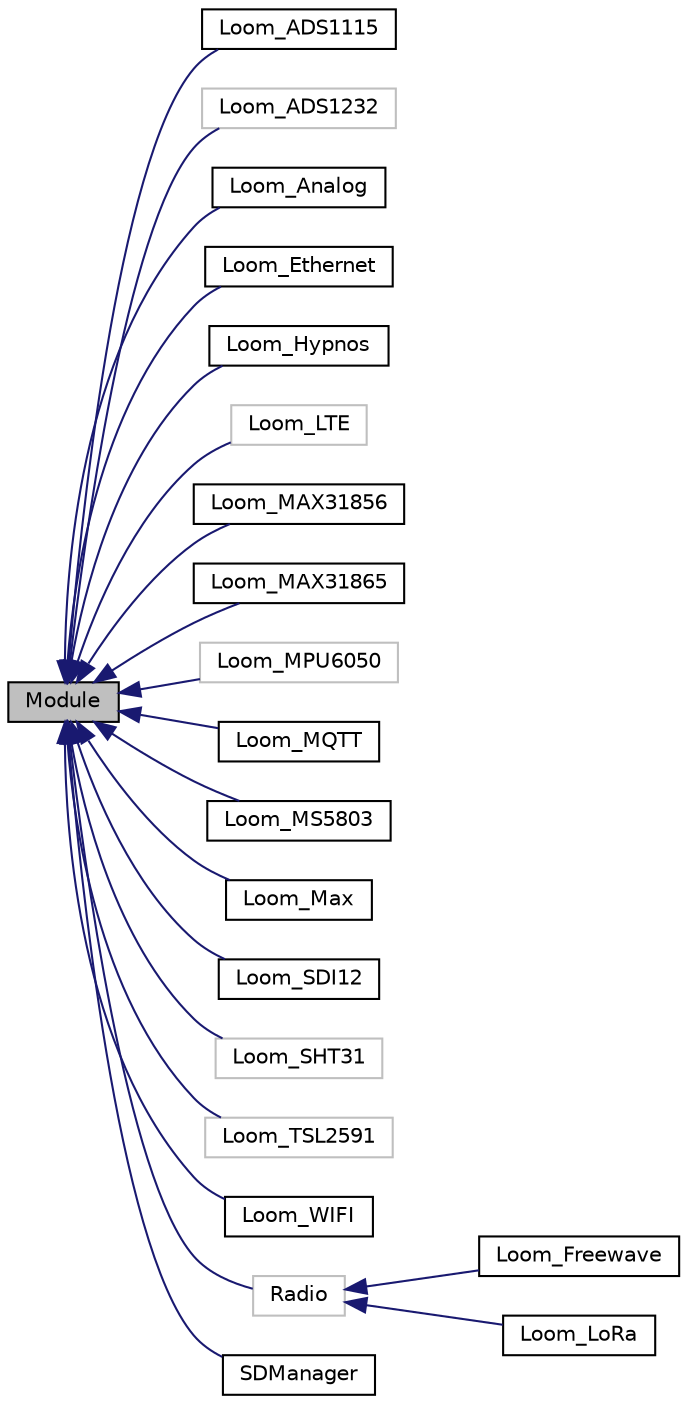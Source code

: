 digraph "Module"
{
 // LATEX_PDF_SIZE
  edge [fontname="Helvetica",fontsize="10",labelfontname="Helvetica",labelfontsize="10"];
  node [fontname="Helvetica",fontsize="10",shape=record];
  rankdir="LR";
  Node1 [label="Module",height=0.2,width=0.4,color="black", fillcolor="grey75", style="filled", fontcolor="black",tooltip="General overarching interface to provide basic unified functionality."];
  Node1 -> Node2 [dir="back",color="midnightblue",fontsize="10",style="solid",fontname="Helvetica"];
  Node2 [label="Loom_ADS1115",height=0.2,width=0.4,color="black", fillcolor="white", style="filled",URL="$class_loom___a_d_s1115.html",tooltip="Functionality for the ADS1115."];
  Node1 -> Node3 [dir="back",color="midnightblue",fontsize="10",style="solid",fontname="Helvetica"];
  Node3 [label="Loom_ADS1232",height=0.2,width=0.4,color="grey75", fillcolor="white", style="filled",URL="$class_loom___a_d_s1232.html",tooltip=" "];
  Node1 -> Node4 [dir="back",color="midnightblue",fontsize="10",style="solid",fontname="Helvetica"];
  Node4 [label="Loom_Analog",height=0.2,width=0.4,color="black", fillcolor="white", style="filled",URL="$class_loom___analog.html",tooltip="Used to read Analog voltages from the analog pins on the feather M0."];
  Node1 -> Node5 [dir="back",color="midnightblue",fontsize="10",style="solid",fontname="Helvetica"];
  Node5 [label="Loom_Ethernet",height=0.2,width=0.4,color="black", fillcolor="white", style="filled",URL="$class_loom___ethernet.html",tooltip="WiFi 101 library integrated with the manager to allow for easy sleep."];
  Node1 -> Node6 [dir="back",color="midnightblue",fontsize="10",style="solid",fontname="Helvetica"];
  Node6 [label="Loom_Hypnos",height=0.2,width=0.4,color="black", fillcolor="white", style="filled",URL="$class_loom___hypnos.html",tooltip="All in one driver for the Hypnos board."];
  Node1 -> Node7 [dir="back",color="midnightblue",fontsize="10",style="solid",fontname="Helvetica"];
  Node7 [label="Loom_LTE",height=0.2,width=0.4,color="grey75", fillcolor="white", style="filled",URL="$class_loom___l_t_e.html",tooltip=" "];
  Node1 -> Node8 [dir="back",color="midnightblue",fontsize="10",style="solid",fontname="Helvetica"];
  Node8 [label="Loom_MAX31856",height=0.2,width=0.4,color="black", fillcolor="white", style="filled",URL="$class_loom___m_a_x31856.html",tooltip="Class for managing the MAX31865 NOT TO BE CONFUSED WITH THE MAX31865."];
  Node1 -> Node9 [dir="back",color="midnightblue",fontsize="10",style="solid",fontname="Helvetica"];
  Node9 [label="Loom_MAX31865",height=0.2,width=0.4,color="black", fillcolor="white", style="filled",URL="$class_loom___m_a_x31865.html",tooltip="Class for managing the MAX31865 NOT TO BE CONFUSED WITH THE MAX31865."];
  Node1 -> Node10 [dir="back",color="midnightblue",fontsize="10",style="solid",fontname="Helvetica"];
  Node10 [label="Loom_MPU6050",height=0.2,width=0.4,color="grey75", fillcolor="white", style="filled",URL="$class_loom___m_p_u6050.html",tooltip=" "];
  Node1 -> Node11 [dir="back",color="midnightblue",fontsize="10",style="solid",fontname="Helvetica"];
  Node11 [label="Loom_MQTT",height=0.2,width=0.4,color="black", fillcolor="white", style="filled",URL="$class_loom___m_q_t_t.html",tooltip="Platform for logging data to MQTT for logging to a remote database."];
  Node1 -> Node12 [dir="back",color="midnightblue",fontsize="10",style="solid",fontname="Helvetica"];
  Node12 [label="Loom_MS5803",height=0.2,width=0.4,color="black", fillcolor="white", style="filled",URL="$class_loom___m_s5803.html",tooltip="Interface for the MS5803 Atmospheric Pressure / Temperature sensor module."];
  Node1 -> Node13 [dir="back",color="midnightblue",fontsize="10",style="solid",fontname="Helvetica"];
  Node13 [label="Loom_Max",height=0.2,width=0.4,color="black", fillcolor="white", style="filled",URL="$class_loom___max.html",tooltip="Class used to handle communication with Max MSP to control devices remotely."];
  Node1 -> Node14 [dir="back",color="midnightblue",fontsize="10",style="solid",fontname="Helvetica"];
  Node14 [label="Loom_SDI12",height=0.2,width=0.4,color="black", fillcolor="white", style="filled",URL="$class_loom___s_d_i12.html",tooltip="Provides both a loomified in addition to a standard reliable library implementation."];
  Node1 -> Node15 [dir="back",color="midnightblue",fontsize="10",style="solid",fontname="Helvetica"];
  Node15 [label="Loom_SHT31",height=0.2,width=0.4,color="grey75", fillcolor="white", style="filled",URL="$class_loom___s_h_t31.html",tooltip=" "];
  Node1 -> Node16 [dir="back",color="midnightblue",fontsize="10",style="solid",fontname="Helvetica"];
  Node16 [label="Loom_TSL2591",height=0.2,width=0.4,color="grey75", fillcolor="white", style="filled",URL="$class_loom___t_s_l2591.html",tooltip=" "];
  Node1 -> Node17 [dir="back",color="midnightblue",fontsize="10",style="solid",fontname="Helvetica"];
  Node17 [label="Loom_WIFI",height=0.2,width=0.4,color="black", fillcolor="white", style="filled",URL="$class_loom___w_i_f_i.html",tooltip="WiFi 101 library integrated with the manager to allow for easy sleep."];
  Node1 -> Node18 [dir="back",color="midnightblue",fontsize="10",style="solid",fontname="Helvetica"];
  Node18 [label="Radio",height=0.2,width=0.4,color="grey75", fillcolor="white", style="filled",URL="$class_radio.html",tooltip=" "];
  Node18 -> Node19 [dir="back",color="midnightblue",fontsize="10",style="solid",fontname="Helvetica"];
  Node19 [label="Loom_Freewave",height=0.2,width=0.4,color="black", fillcolor="white", style="filled",URL="$class_loom___freewave.html",tooltip="Used to communicate with LoRa type radios."];
  Node18 -> Node20 [dir="back",color="midnightblue",fontsize="10",style="solid",fontname="Helvetica"];
  Node20 [label="Loom_LoRa",height=0.2,width=0.4,color="black", fillcolor="white", style="filled",URL="$class_loom___lo_ra.html",tooltip="Used to communicate with LoRa type radios."];
  Node1 -> Node21 [dir="back",color="midnightblue",fontsize="10",style="solid",fontname="Helvetica"];
  Node21 [label="SDManager",height=0.2,width=0.4,color="black", fillcolor="white", style="filled",URL="$class_s_d_manager.html",tooltip="Class used to manage interaction with the SD card read/writer on the Hypnos board."];
}
